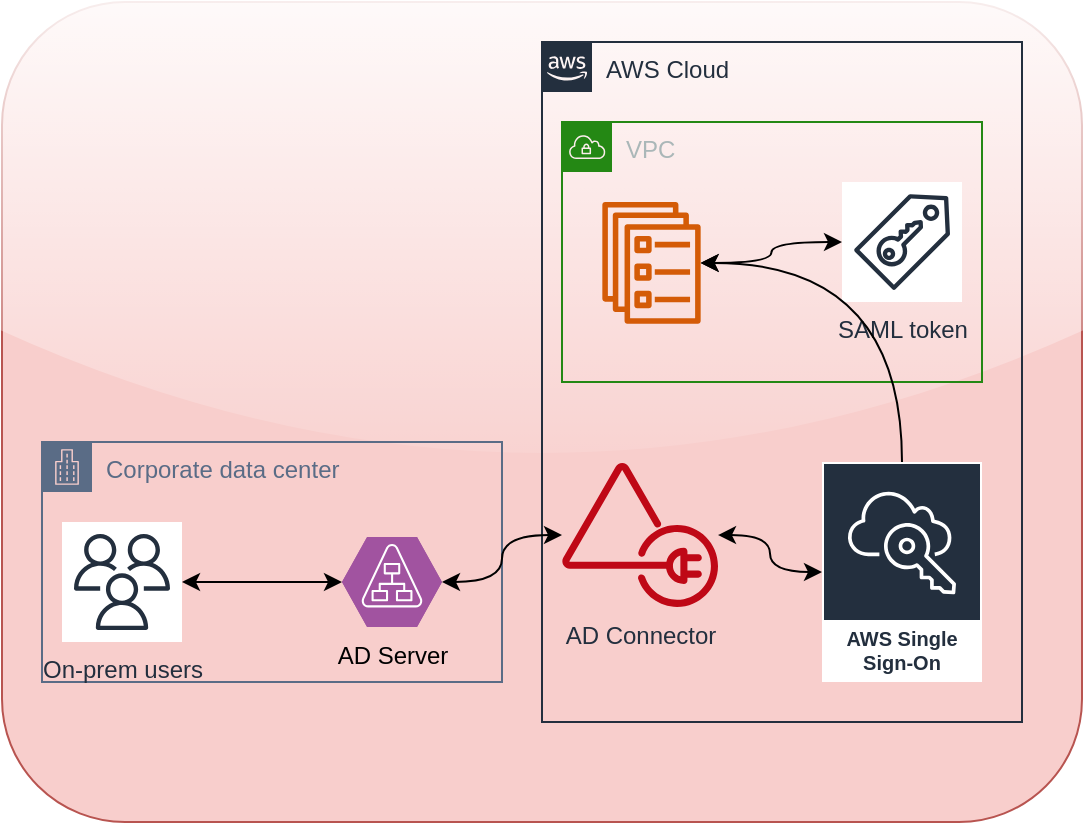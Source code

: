 <mxfile version="17.4.6" type="github">
  <diagram id="1YFv0FoLpDFNuO704RY6" name="Organization Complexicity">
    <mxGraphModel dx="1355" dy="744" grid="1" gridSize="10" guides="1" tooltips="1" connect="1" arrows="1" fold="1" page="1" pageScale="1" pageWidth="1169" pageHeight="1654" math="0" shadow="0">
      <root>
        <mxCell id="0" />
        <mxCell id="1" parent="0" />
        <mxCell id="xasIamcTQgcDw7uEPhDR-1" value="" style="rounded=1;whiteSpace=wrap;html=1;fillColor=#f8cecc;strokeColor=#b85450;glass=1;" parent="1" vertex="1">
          <mxGeometry x="50" y="30" width="540" height="410" as="geometry" />
        </mxCell>
        <mxCell id="1X6OQY4iingRBRQ4G7SA-2" value="Corporate data center" style="points=[[0,0],[0.25,0],[0.5,0],[0.75,0],[1,0],[1,0.25],[1,0.5],[1,0.75],[1,1],[0.75,1],[0.5,1],[0.25,1],[0,1],[0,0.75],[0,0.5],[0,0.25]];outlineConnect=0;gradientColor=none;html=1;whiteSpace=wrap;fontSize=12;fontStyle=0;container=1;pointerEvents=0;collapsible=0;recursiveResize=0;shape=mxgraph.aws4.group;grIcon=mxgraph.aws4.group_corporate_data_center;strokeColor=#5A6C86;fillColor=none;verticalAlign=top;align=left;spacingLeft=30;fontColor=#5A6C86;dashed=0;" vertex="1" parent="1">
          <mxGeometry x="70" y="250" width="230" height="120" as="geometry" />
        </mxCell>
        <mxCell id="1X6OQY4iingRBRQ4G7SA-4" value="AD Server" style="verticalLabelPosition=bottom;sketch=0;html=1;fillColor=#A153A0;strokeColor=#ffffff;verticalAlign=top;align=center;points=[[0,0.5,0],[0.125,0.25,0],[0.25,0,0],[0.5,0,0],[0.75,0,0],[0.875,0.25,0],[1,0.5,0],[0.875,0.75,0],[0.75,1,0],[0.5,1,0],[0.125,0.75,0]];pointerEvents=1;shape=mxgraph.cisco_safe.compositeIcon;bgIcon=mxgraph.cisco_safe.design.blank_device;resIcon=mxgraph.cisco_safe.design.ms_active_directory;" vertex="1" parent="1X6OQY4iingRBRQ4G7SA-2">
          <mxGeometry x="150" y="47.5" width="50" height="45" as="geometry" />
        </mxCell>
        <mxCell id="1X6OQY4iingRBRQ4G7SA-5" style="edgeStyle=orthogonalEdgeStyle;rounded=0;orthogonalLoop=1;jettySize=auto;html=1;entryX=0;entryY=0.5;entryDx=0;entryDy=0;entryPerimeter=0;startArrow=classic;startFill=1;" edge="1" parent="1" source="1X6OQY4iingRBRQ4G7SA-3" target="1X6OQY4iingRBRQ4G7SA-4">
          <mxGeometry relative="1" as="geometry" />
        </mxCell>
        <mxCell id="1X6OQY4iingRBRQ4G7SA-3" value="On-prem users" style="sketch=0;outlineConnect=0;fontColor=#232F3E;gradientColor=none;strokeColor=#232F3E;fillColor=#ffffff;dashed=0;verticalLabelPosition=bottom;verticalAlign=top;align=center;html=1;fontSize=12;fontStyle=0;aspect=fixed;shape=mxgraph.aws4.resourceIcon;resIcon=mxgraph.aws4.users;" vertex="1" parent="1">
          <mxGeometry x="80" y="290" width="60" height="60" as="geometry" />
        </mxCell>
        <mxCell id="1X6OQY4iingRBRQ4G7SA-6" value="AWS Cloud" style="points=[[0,0],[0.25,0],[0.5,0],[0.75,0],[1,0],[1,0.25],[1,0.5],[1,0.75],[1,1],[0.75,1],[0.5,1],[0.25,1],[0,1],[0,0.75],[0,0.5],[0,0.25]];outlineConnect=0;gradientColor=none;html=1;whiteSpace=wrap;fontSize=12;fontStyle=0;container=1;pointerEvents=0;collapsible=0;recursiveResize=0;shape=mxgraph.aws4.group;grIcon=mxgraph.aws4.group_aws_cloud_alt;strokeColor=#232F3E;fillColor=none;verticalAlign=top;align=left;spacingLeft=30;fontColor=#232F3E;dashed=0;" vertex="1" parent="1">
          <mxGeometry x="320" y="50" width="240" height="340" as="geometry" />
        </mxCell>
        <mxCell id="1X6OQY4iingRBRQ4G7SA-7" value="AWS Single Sign-On" style="sketch=0;outlineConnect=0;fontColor=#232F3E;gradientColor=none;strokeColor=#ffffff;fillColor=#232F3E;dashed=0;verticalLabelPosition=middle;verticalAlign=bottom;align=center;html=1;whiteSpace=wrap;fontSize=10;fontStyle=1;spacing=3;shape=mxgraph.aws4.productIcon;prIcon=mxgraph.aws4.single_sign_on;" vertex="1" parent="1X6OQY4iingRBRQ4G7SA-6">
          <mxGeometry x="140" y="210" width="80" height="110" as="geometry" />
        </mxCell>
        <mxCell id="1X6OQY4iingRBRQ4G7SA-10" style="edgeStyle=orthogonalEdgeStyle;rounded=0;orthogonalLoop=1;jettySize=auto;html=1;startArrow=classic;startFill=1;curved=1;" edge="1" parent="1X6OQY4iingRBRQ4G7SA-6" source="1X6OQY4iingRBRQ4G7SA-8" target="1X6OQY4iingRBRQ4G7SA-7">
          <mxGeometry relative="1" as="geometry" />
        </mxCell>
        <mxCell id="1X6OQY4iingRBRQ4G7SA-8" value="AD Connector" style="sketch=0;outlineConnect=0;fontColor=#232F3E;gradientColor=none;fillColor=#BF0816;strokeColor=none;dashed=0;verticalLabelPosition=bottom;verticalAlign=top;align=center;html=1;fontSize=12;fontStyle=0;aspect=fixed;pointerEvents=1;shape=mxgraph.aws4.ad_connector;" vertex="1" parent="1X6OQY4iingRBRQ4G7SA-6">
          <mxGeometry x="10" y="210" width="78" height="73" as="geometry" />
        </mxCell>
        <mxCell id="1X6OQY4iingRBRQ4G7SA-11" value="VPC" style="points=[[0,0],[0.25,0],[0.5,0],[0.75,0],[1,0],[1,0.25],[1,0.5],[1,0.75],[1,1],[0.75,1],[0.5,1],[0.25,1],[0,1],[0,0.75],[0,0.5],[0,0.25]];outlineConnect=0;gradientColor=none;html=1;whiteSpace=wrap;fontSize=12;fontStyle=0;container=1;pointerEvents=0;collapsible=0;recursiveResize=0;shape=mxgraph.aws4.group;grIcon=mxgraph.aws4.group_vpc;strokeColor=#248814;fillColor=none;verticalAlign=top;align=left;spacingLeft=30;fontColor=#AAB7B8;dashed=0;" vertex="1" parent="1X6OQY4iingRBRQ4G7SA-6">
          <mxGeometry x="10" y="40" width="210" height="130" as="geometry" />
        </mxCell>
        <mxCell id="1X6OQY4iingRBRQ4G7SA-14" style="edgeStyle=orthogonalEdgeStyle;curved=1;rounded=0;orthogonalLoop=1;jettySize=auto;html=1;startArrow=classic;startFill=1;" edge="1" parent="1X6OQY4iingRBRQ4G7SA-11" source="1X6OQY4iingRBRQ4G7SA-12" target="1X6OQY4iingRBRQ4G7SA-13">
          <mxGeometry relative="1" as="geometry" />
        </mxCell>
        <mxCell id="1X6OQY4iingRBRQ4G7SA-12" value="" style="sketch=0;outlineConnect=0;fontColor=#232F3E;gradientColor=none;fillColor=#D45B07;strokeColor=none;dashed=0;verticalLabelPosition=bottom;verticalAlign=top;align=center;html=1;fontSize=12;fontStyle=0;aspect=fixed;pointerEvents=1;shape=mxgraph.aws4.ecs_service;" vertex="1" parent="1X6OQY4iingRBRQ4G7SA-11">
          <mxGeometry x="20" y="40" width="49.5" height="60.92" as="geometry" />
        </mxCell>
        <mxCell id="1X6OQY4iingRBRQ4G7SA-13" value="SAML token" style="sketch=0;outlineConnect=0;fontColor=#232F3E;gradientColor=none;strokeColor=#232F3E;fillColor=#ffffff;dashed=0;verticalLabelPosition=bottom;verticalAlign=top;align=center;html=1;fontSize=12;fontStyle=0;aspect=fixed;shape=mxgraph.aws4.resourceIcon;resIcon=mxgraph.aws4.saml_token;" vertex="1" parent="1X6OQY4iingRBRQ4G7SA-11">
          <mxGeometry x="140" y="30" width="60" height="60" as="geometry" />
        </mxCell>
        <mxCell id="1X6OQY4iingRBRQ4G7SA-15" style="edgeStyle=orthogonalEdgeStyle;curved=1;rounded=0;orthogonalLoop=1;jettySize=auto;html=1;startArrow=classic;startFill=1;endArrow=none;endFill=0;" edge="1" parent="1X6OQY4iingRBRQ4G7SA-6" source="1X6OQY4iingRBRQ4G7SA-12" target="1X6OQY4iingRBRQ4G7SA-7">
          <mxGeometry relative="1" as="geometry" />
        </mxCell>
        <mxCell id="1X6OQY4iingRBRQ4G7SA-9" style="edgeStyle=orthogonalEdgeStyle;rounded=0;orthogonalLoop=1;jettySize=auto;html=1;entryX=1;entryY=0.5;entryDx=0;entryDy=0;entryPerimeter=0;startArrow=classic;startFill=1;curved=1;" edge="1" parent="1" source="1X6OQY4iingRBRQ4G7SA-8" target="1X6OQY4iingRBRQ4G7SA-4">
          <mxGeometry relative="1" as="geometry" />
        </mxCell>
      </root>
    </mxGraphModel>
  </diagram>
</mxfile>
